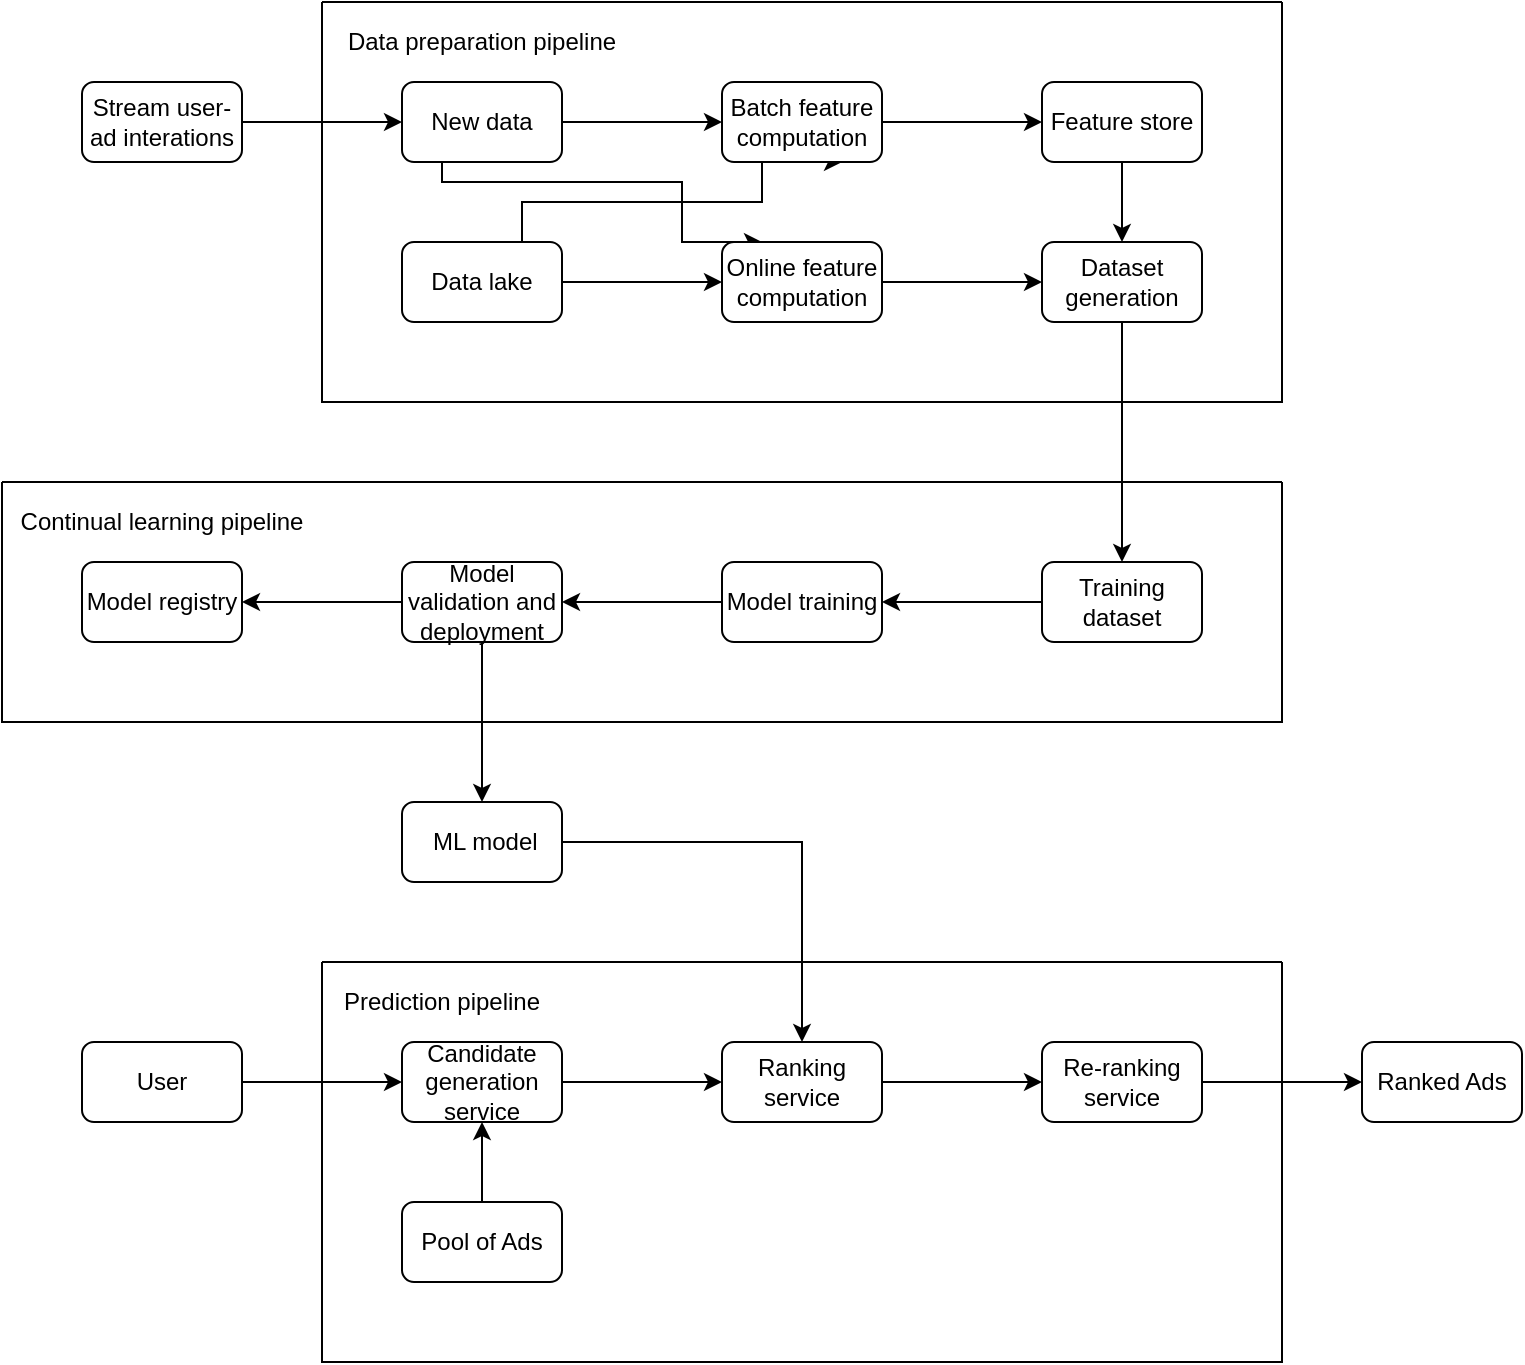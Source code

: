 <mxfile scale="1" border="0" version="28.2.4">
  <diagram id="JIO4U5yVURzNJD8ckPtT" name="Page-1">
    <mxGraphModel dx="976" dy="565" grid="1" gridSize="10" guides="1" tooltips="1" connect="1" arrows="1" fold="1" page="1" pageScale="1" pageWidth="850" pageHeight="1100" math="0" shadow="0">
      <root>
        <mxCell id="0" />
        <mxCell id="1" parent="0" />
        <mxCell id="95719swV9uMr1foC4E7I-3" style="edgeStyle=orthogonalEdgeStyle;rounded=0;orthogonalLoop=1;jettySize=auto;html=1;exitX=1;exitY=0.5;exitDx=0;exitDy=0;entryX=0;entryY=0.5;entryDx=0;entryDy=0;" parent="1" source="At9daDqTqGgUnNfYn9DA-1" target="At9daDqTqGgUnNfYn9DA-3" edge="1">
          <mxGeometry relative="1" as="geometry" />
        </mxCell>
        <mxCell id="At9daDqTqGgUnNfYn9DA-1" value="Stream user-ad interations" style="rounded=1;whiteSpace=wrap;html=1;" parent="1" vertex="1">
          <mxGeometry x="80" y="80" width="80" height="40" as="geometry" />
        </mxCell>
        <mxCell id="At9daDqTqGgUnNfYn9DA-2" value="" style="swimlane;startSize=0;" parent="1" vertex="1">
          <mxGeometry x="200" y="40" width="480" height="200" as="geometry" />
        </mxCell>
        <mxCell id="At9daDqTqGgUnNfYn9DA-28" style="edgeStyle=orthogonalEdgeStyle;rounded=0;orthogonalLoop=1;jettySize=auto;html=1;exitX=1;exitY=0.5;exitDx=0;exitDy=0;" parent="At9daDqTqGgUnNfYn9DA-2" source="At9daDqTqGgUnNfYn9DA-3" target="At9daDqTqGgUnNfYn9DA-5" edge="1">
          <mxGeometry relative="1" as="geometry" />
        </mxCell>
        <mxCell id="95719swV9uMr1foC4E7I-11" style="edgeStyle=orthogonalEdgeStyle;rounded=0;orthogonalLoop=1;jettySize=auto;html=1;exitX=0.25;exitY=1;exitDx=0;exitDy=0;entryX=0.25;entryY=0;entryDx=0;entryDy=0;" parent="At9daDqTqGgUnNfYn9DA-2" source="At9daDqTqGgUnNfYn9DA-3" target="At9daDqTqGgUnNfYn9DA-6" edge="1">
          <mxGeometry relative="1" as="geometry">
            <Array as="points">
              <mxPoint x="60" y="90" />
              <mxPoint x="180" y="90" />
            </Array>
          </mxGeometry>
        </mxCell>
        <mxCell id="At9daDqTqGgUnNfYn9DA-3" value="New data" style="rounded=1;whiteSpace=wrap;html=1;" parent="At9daDqTqGgUnNfYn9DA-2" vertex="1">
          <mxGeometry x="40" y="40" width="80" height="40" as="geometry" />
        </mxCell>
        <mxCell id="At9daDqTqGgUnNfYn9DA-29" style="edgeStyle=orthogonalEdgeStyle;rounded=0;orthogonalLoop=1;jettySize=auto;html=1;exitX=1;exitY=0.5;exitDx=0;exitDy=0;entryX=0;entryY=0.5;entryDx=0;entryDy=0;" parent="At9daDqTqGgUnNfYn9DA-2" source="At9daDqTqGgUnNfYn9DA-4" target="At9daDqTqGgUnNfYn9DA-6" edge="1">
          <mxGeometry relative="1" as="geometry" />
        </mxCell>
        <mxCell id="95719swV9uMr1foC4E7I-10" style="edgeStyle=orthogonalEdgeStyle;rounded=0;orthogonalLoop=1;jettySize=auto;html=1;exitX=0.75;exitY=0;exitDx=0;exitDy=0;entryX=0.75;entryY=1;entryDx=0;entryDy=0;" parent="At9daDqTqGgUnNfYn9DA-2" source="At9daDqTqGgUnNfYn9DA-4" target="At9daDqTqGgUnNfYn9DA-5" edge="1">
          <mxGeometry relative="1" as="geometry">
            <Array as="points">
              <mxPoint x="100" y="100" />
              <mxPoint x="220" y="100" />
            </Array>
          </mxGeometry>
        </mxCell>
        <mxCell id="At9daDqTqGgUnNfYn9DA-4" value="Data lake" style="rounded=1;whiteSpace=wrap;html=1;" parent="At9daDqTqGgUnNfYn9DA-2" vertex="1">
          <mxGeometry x="40" y="120" width="80" height="40" as="geometry" />
        </mxCell>
        <mxCell id="At9daDqTqGgUnNfYn9DA-31" style="edgeStyle=orthogonalEdgeStyle;rounded=0;orthogonalLoop=1;jettySize=auto;html=1;exitX=1;exitY=0.5;exitDx=0;exitDy=0;entryX=0;entryY=0.5;entryDx=0;entryDy=0;" parent="At9daDqTqGgUnNfYn9DA-2" source="At9daDqTqGgUnNfYn9DA-5" target="At9daDqTqGgUnNfYn9DA-7" edge="1">
          <mxGeometry relative="1" as="geometry" />
        </mxCell>
        <mxCell id="At9daDqTqGgUnNfYn9DA-5" value="Batch feature computation" style="rounded=1;whiteSpace=wrap;html=1;" parent="At9daDqTqGgUnNfYn9DA-2" vertex="1">
          <mxGeometry x="200" y="40" width="80" height="40" as="geometry" />
        </mxCell>
        <mxCell id="At9daDqTqGgUnNfYn9DA-30" style="edgeStyle=orthogonalEdgeStyle;rounded=0;orthogonalLoop=1;jettySize=auto;html=1;exitX=1;exitY=0.5;exitDx=0;exitDy=0;" parent="At9daDqTqGgUnNfYn9DA-2" source="At9daDqTqGgUnNfYn9DA-6" target="At9daDqTqGgUnNfYn9DA-8" edge="1">
          <mxGeometry relative="1" as="geometry" />
        </mxCell>
        <mxCell id="At9daDqTqGgUnNfYn9DA-6" value="Online feature computation" style="rounded=1;whiteSpace=wrap;html=1;" parent="At9daDqTqGgUnNfYn9DA-2" vertex="1">
          <mxGeometry x="200" y="120" width="80" height="40" as="geometry" />
        </mxCell>
        <mxCell id="At9daDqTqGgUnNfYn9DA-32" style="edgeStyle=orthogonalEdgeStyle;rounded=0;orthogonalLoop=1;jettySize=auto;html=1;exitX=0.5;exitY=1;exitDx=0;exitDy=0;entryX=0.5;entryY=0;entryDx=0;entryDy=0;" parent="At9daDqTqGgUnNfYn9DA-2" source="At9daDqTqGgUnNfYn9DA-7" target="At9daDqTqGgUnNfYn9DA-8" edge="1">
          <mxGeometry relative="1" as="geometry" />
        </mxCell>
        <mxCell id="At9daDqTqGgUnNfYn9DA-7" value="Feature store" style="rounded=1;whiteSpace=wrap;html=1;" parent="At9daDqTqGgUnNfYn9DA-2" vertex="1">
          <mxGeometry x="360" y="40" width="80" height="40" as="geometry" />
        </mxCell>
        <mxCell id="At9daDqTqGgUnNfYn9DA-8" value="Dataset generation" style="rounded=1;whiteSpace=wrap;html=1;" parent="At9daDqTqGgUnNfYn9DA-2" vertex="1">
          <mxGeometry x="360" y="120" width="80" height="40" as="geometry" />
        </mxCell>
        <mxCell id="At9daDqTqGgUnNfYn9DA-38" value="Data preparation pipeline" style="text;html=1;align=center;verticalAlign=middle;whiteSpace=wrap;rounded=0;" parent="At9daDqTqGgUnNfYn9DA-2" vertex="1">
          <mxGeometry width="160" height="40" as="geometry" />
        </mxCell>
        <mxCell id="At9daDqTqGgUnNfYn9DA-9" value="" style="swimlane;startSize=0;" parent="1" vertex="1">
          <mxGeometry x="40" y="280" width="640" height="120" as="geometry" />
        </mxCell>
        <mxCell id="At9daDqTqGgUnNfYn9DA-40" style="edgeStyle=orthogonalEdgeStyle;rounded=0;orthogonalLoop=1;jettySize=auto;html=1;exitX=0;exitY=0.5;exitDx=0;exitDy=0;entryX=1;entryY=0.5;entryDx=0;entryDy=0;" parent="At9daDqTqGgUnNfYn9DA-9" source="At9daDqTqGgUnNfYn9DA-10" target="At9daDqTqGgUnNfYn9DA-11" edge="1">
          <mxGeometry relative="1" as="geometry" />
        </mxCell>
        <mxCell id="At9daDqTqGgUnNfYn9DA-10" value="Training dataset" style="rounded=1;whiteSpace=wrap;html=1;" parent="At9daDqTqGgUnNfYn9DA-9" vertex="1">
          <mxGeometry x="520" y="40" width="80" height="40" as="geometry" />
        </mxCell>
        <mxCell id="At9daDqTqGgUnNfYn9DA-41" style="edgeStyle=orthogonalEdgeStyle;rounded=0;orthogonalLoop=1;jettySize=auto;html=1;exitX=0;exitY=0.5;exitDx=0;exitDy=0;entryX=1;entryY=0.5;entryDx=0;entryDy=0;" parent="At9daDqTqGgUnNfYn9DA-9" source="At9daDqTqGgUnNfYn9DA-11" target="At9daDqTqGgUnNfYn9DA-12" edge="1">
          <mxGeometry relative="1" as="geometry" />
        </mxCell>
        <mxCell id="At9daDqTqGgUnNfYn9DA-11" value="Model training" style="rounded=1;whiteSpace=wrap;html=1;" parent="At9daDqTqGgUnNfYn9DA-9" vertex="1">
          <mxGeometry x="360" y="40" width="80" height="40" as="geometry" />
        </mxCell>
        <mxCell id="At9daDqTqGgUnNfYn9DA-43" style="edgeStyle=orthogonalEdgeStyle;rounded=0;orthogonalLoop=1;jettySize=auto;html=1;exitX=0;exitY=0.5;exitDx=0;exitDy=0;entryX=1;entryY=0.5;entryDx=0;entryDy=0;" parent="At9daDqTqGgUnNfYn9DA-9" source="At9daDqTqGgUnNfYn9DA-12" target="At9daDqTqGgUnNfYn9DA-13" edge="1">
          <mxGeometry relative="1" as="geometry" />
        </mxCell>
        <mxCell id="At9daDqTqGgUnNfYn9DA-12" value="Model validation and deployment" style="rounded=1;whiteSpace=wrap;html=1;" parent="At9daDqTqGgUnNfYn9DA-9" vertex="1">
          <mxGeometry x="200" y="40" width="80" height="40" as="geometry" />
        </mxCell>
        <mxCell id="At9daDqTqGgUnNfYn9DA-13" value="Model registry" style="rounded=1;whiteSpace=wrap;html=1;" parent="At9daDqTqGgUnNfYn9DA-9" vertex="1">
          <mxGeometry x="40" y="40" width="80" height="40" as="geometry" />
        </mxCell>
        <mxCell id="At9daDqTqGgUnNfYn9DA-26" value="Continual learning pipeline" style="text;html=1;align=center;verticalAlign=middle;whiteSpace=wrap;rounded=0;" parent="At9daDqTqGgUnNfYn9DA-9" vertex="1">
          <mxGeometry width="160" height="40" as="geometry" />
        </mxCell>
        <mxCell id="At9daDqTqGgUnNfYn9DA-18" value="" style="swimlane;startSize=0;" parent="1" vertex="1">
          <mxGeometry x="200" y="520" width="480" height="200" as="geometry" />
        </mxCell>
        <mxCell id="At9daDqTqGgUnNfYn9DA-48" style="edgeStyle=orthogonalEdgeStyle;rounded=0;orthogonalLoop=1;jettySize=auto;html=1;exitX=1;exitY=0.5;exitDx=0;exitDy=0;entryX=0;entryY=0.5;entryDx=0;entryDy=0;" parent="At9daDqTqGgUnNfYn9DA-18" source="At9daDqTqGgUnNfYn9DA-19" target="At9daDqTqGgUnNfYn9DA-22" edge="1">
          <mxGeometry relative="1" as="geometry" />
        </mxCell>
        <mxCell id="At9daDqTqGgUnNfYn9DA-19" value="Candidate generation service" style="rounded=1;whiteSpace=wrap;html=1;" parent="At9daDqTqGgUnNfYn9DA-18" vertex="1">
          <mxGeometry x="40" y="40" width="80" height="40" as="geometry" />
        </mxCell>
        <mxCell id="At9daDqTqGgUnNfYn9DA-20" value="Re-ranking service" style="rounded=1;whiteSpace=wrap;html=1;" parent="At9daDqTqGgUnNfYn9DA-18" vertex="1">
          <mxGeometry x="360" y="40" width="80" height="40" as="geometry" />
        </mxCell>
        <mxCell id="At9daDqTqGgUnNfYn9DA-50" style="edgeStyle=orthogonalEdgeStyle;rounded=0;orthogonalLoop=1;jettySize=auto;html=1;exitX=0.5;exitY=0;exitDx=0;exitDy=0;entryX=0.5;entryY=1;entryDx=0;entryDy=0;" parent="At9daDqTqGgUnNfYn9DA-18" source="At9daDqTqGgUnNfYn9DA-21" target="At9daDqTqGgUnNfYn9DA-19" edge="1">
          <mxGeometry relative="1" as="geometry" />
        </mxCell>
        <mxCell id="At9daDqTqGgUnNfYn9DA-21" value="Pool of Ads" style="rounded=1;whiteSpace=wrap;html=1;" parent="At9daDqTqGgUnNfYn9DA-18" vertex="1">
          <mxGeometry x="40" y="120" width="80" height="40" as="geometry" />
        </mxCell>
        <mxCell id="At9daDqTqGgUnNfYn9DA-49" style="edgeStyle=orthogonalEdgeStyle;rounded=0;orthogonalLoop=1;jettySize=auto;html=1;exitX=1;exitY=0.5;exitDx=0;exitDy=0;entryX=0;entryY=0.5;entryDx=0;entryDy=0;" parent="At9daDqTqGgUnNfYn9DA-18" source="At9daDqTqGgUnNfYn9DA-22" target="At9daDqTqGgUnNfYn9DA-20" edge="1">
          <mxGeometry relative="1" as="geometry" />
        </mxCell>
        <mxCell id="At9daDqTqGgUnNfYn9DA-22" value="Ranking service" style="rounded=1;whiteSpace=wrap;html=1;" parent="At9daDqTqGgUnNfYn9DA-18" vertex="1">
          <mxGeometry x="200" y="40" width="80" height="40" as="geometry" />
        </mxCell>
        <mxCell id="At9daDqTqGgUnNfYn9DA-54" value="Prediction pipeline" style="text;html=1;align=center;verticalAlign=middle;whiteSpace=wrap;rounded=0;" parent="At9daDqTqGgUnNfYn9DA-18" vertex="1">
          <mxGeometry width="120" height="40" as="geometry" />
        </mxCell>
        <mxCell id="95719swV9uMr1foC4E7I-12" style="edgeStyle=orthogonalEdgeStyle;rounded=0;orthogonalLoop=1;jettySize=auto;html=1;exitX=1;exitY=0.5;exitDx=0;exitDy=0;entryX=0.5;entryY=0;entryDx=0;entryDy=0;" parent="1" source="At9daDqTqGgUnNfYn9DA-25" target="At9daDqTqGgUnNfYn9DA-22" edge="1">
          <mxGeometry relative="1" as="geometry" />
        </mxCell>
        <mxCell id="At9daDqTqGgUnNfYn9DA-25" value="&amp;nbsp;ML model" style="rounded=1;whiteSpace=wrap;html=1;" parent="1" vertex="1">
          <mxGeometry x="240" y="440" width="80" height="40" as="geometry" />
        </mxCell>
        <mxCell id="At9daDqTqGgUnNfYn9DA-39" style="edgeStyle=orthogonalEdgeStyle;rounded=0;orthogonalLoop=1;jettySize=auto;html=1;exitX=0.5;exitY=1;exitDx=0;exitDy=0;entryX=0.5;entryY=0;entryDx=0;entryDy=0;" parent="1" source="At9daDqTqGgUnNfYn9DA-8" target="At9daDqTqGgUnNfYn9DA-10" edge="1">
          <mxGeometry relative="1" as="geometry" />
        </mxCell>
        <mxCell id="At9daDqTqGgUnNfYn9DA-44" style="edgeStyle=orthogonalEdgeStyle;rounded=0;orthogonalLoop=1;jettySize=auto;html=1;exitX=0.5;exitY=1;exitDx=0;exitDy=0;" parent="1" source="At9daDqTqGgUnNfYn9DA-12" target="At9daDqTqGgUnNfYn9DA-25" edge="1">
          <mxGeometry relative="1" as="geometry" />
        </mxCell>
        <mxCell id="95719swV9uMr1foC4E7I-1" style="edgeStyle=orthogonalEdgeStyle;rounded=0;orthogonalLoop=1;jettySize=auto;html=1;exitX=1;exitY=0.5;exitDx=0;exitDy=0;entryX=0;entryY=0.5;entryDx=0;entryDy=0;" parent="1" source="At9daDqTqGgUnNfYn9DA-46" target="At9daDqTqGgUnNfYn9DA-19" edge="1">
          <mxGeometry relative="1" as="geometry" />
        </mxCell>
        <mxCell id="At9daDqTqGgUnNfYn9DA-46" value="User" style="rounded=1;whiteSpace=wrap;html=1;" parent="1" vertex="1">
          <mxGeometry x="80" y="560" width="80" height="40" as="geometry" />
        </mxCell>
        <mxCell id="At9daDqTqGgUnNfYn9DA-15" value="Ranked Ads" style="rounded=1;whiteSpace=wrap;html=1;" parent="1" vertex="1">
          <mxGeometry x="720" y="560" width="80" height="40" as="geometry" />
        </mxCell>
        <mxCell id="95719swV9uMr1foC4E7I-2" style="edgeStyle=orthogonalEdgeStyle;rounded=0;orthogonalLoop=1;jettySize=auto;html=1;exitX=1;exitY=0.5;exitDx=0;exitDy=0;entryX=0;entryY=0.5;entryDx=0;entryDy=0;" parent="1" source="At9daDqTqGgUnNfYn9DA-20" target="At9daDqTqGgUnNfYn9DA-15" edge="1">
          <mxGeometry relative="1" as="geometry" />
        </mxCell>
      </root>
    </mxGraphModel>
  </diagram>
</mxfile>
